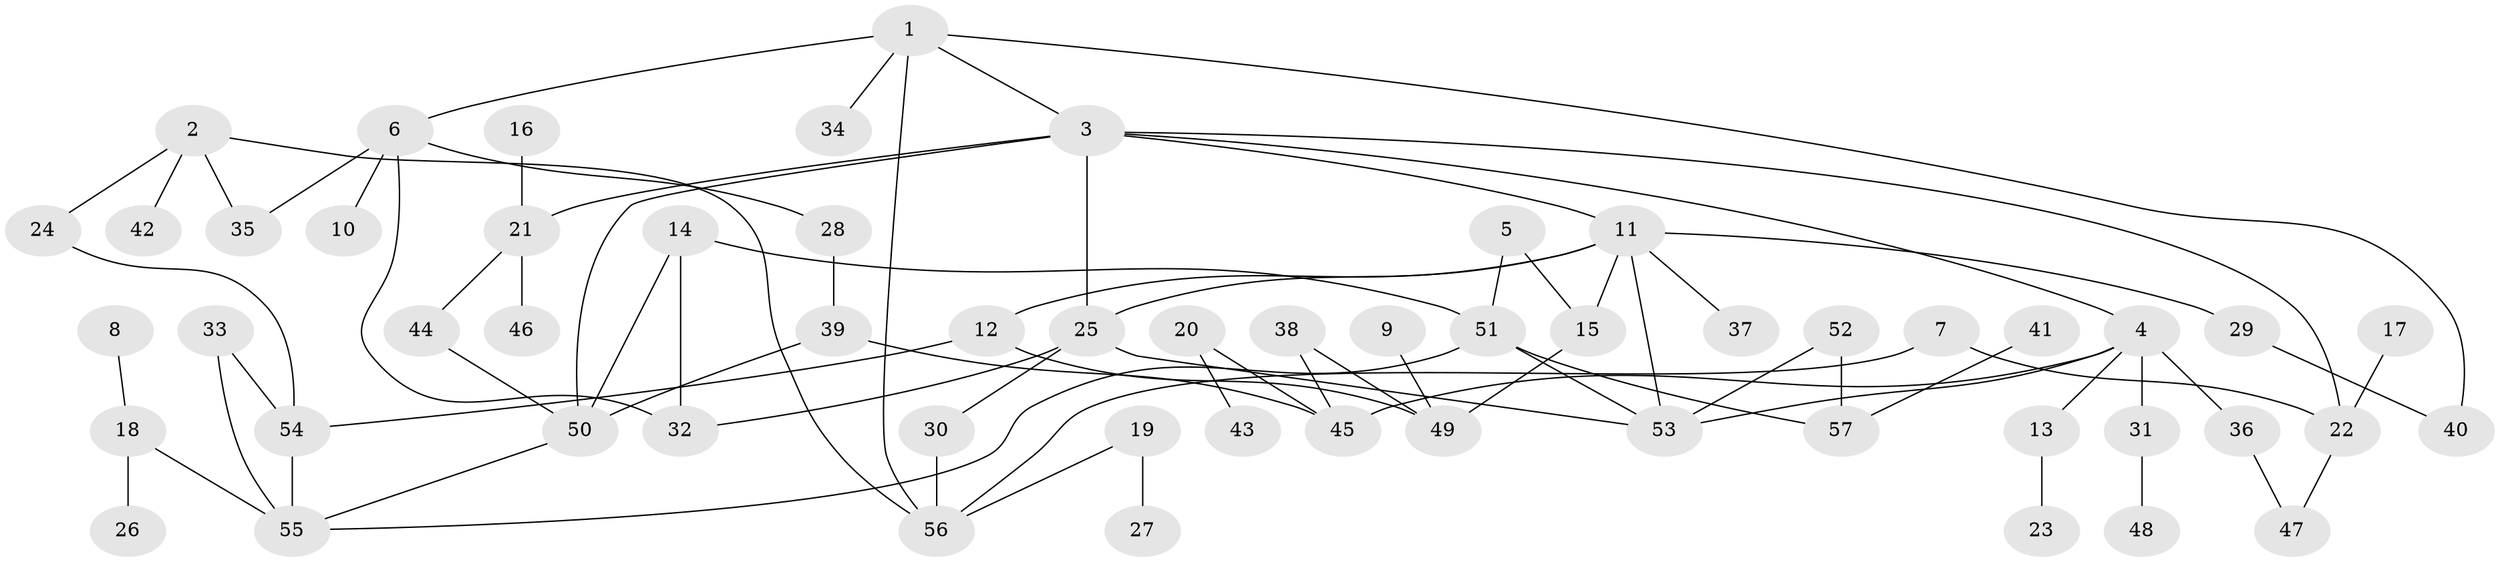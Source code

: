// original degree distribution, {5: 0.035398230088495575, 6: 0.02654867256637168, 8: 0.017699115044247787, 3: 0.18584070796460178, 2: 0.3274336283185841, 4: 0.09734513274336283, 1: 0.3008849557522124, 7: 0.008849557522123894}
// Generated by graph-tools (version 1.1) at 2025/01/03/09/25 03:01:04]
// undirected, 57 vertices, 78 edges
graph export_dot {
graph [start="1"]
  node [color=gray90,style=filled];
  1;
  2;
  3;
  4;
  5;
  6;
  7;
  8;
  9;
  10;
  11;
  12;
  13;
  14;
  15;
  16;
  17;
  18;
  19;
  20;
  21;
  22;
  23;
  24;
  25;
  26;
  27;
  28;
  29;
  30;
  31;
  32;
  33;
  34;
  35;
  36;
  37;
  38;
  39;
  40;
  41;
  42;
  43;
  44;
  45;
  46;
  47;
  48;
  49;
  50;
  51;
  52;
  53;
  54;
  55;
  56;
  57;
  1 -- 3 [weight=1.0];
  1 -- 6 [weight=1.0];
  1 -- 34 [weight=1.0];
  1 -- 40 [weight=1.0];
  1 -- 56 [weight=1.0];
  2 -- 24 [weight=1.0];
  2 -- 35 [weight=1.0];
  2 -- 42 [weight=1.0];
  2 -- 56 [weight=1.0];
  3 -- 4 [weight=1.0];
  3 -- 11 [weight=1.0];
  3 -- 21 [weight=1.0];
  3 -- 22 [weight=1.0];
  3 -- 25 [weight=1.0];
  3 -- 50 [weight=1.0];
  4 -- 13 [weight=1.0];
  4 -- 31 [weight=1.0];
  4 -- 36 [weight=1.0];
  4 -- 45 [weight=1.0];
  4 -- 53 [weight=1.0];
  5 -- 15 [weight=1.0];
  5 -- 51 [weight=1.0];
  6 -- 10 [weight=1.0];
  6 -- 28 [weight=1.0];
  6 -- 32 [weight=1.0];
  6 -- 35 [weight=2.0];
  7 -- 22 [weight=1.0];
  7 -- 56 [weight=1.0];
  8 -- 18 [weight=1.0];
  9 -- 49 [weight=1.0];
  11 -- 12 [weight=1.0];
  11 -- 15 [weight=1.0];
  11 -- 25 [weight=1.0];
  11 -- 29 [weight=1.0];
  11 -- 37 [weight=1.0];
  11 -- 53 [weight=2.0];
  12 -- 49 [weight=1.0];
  12 -- 54 [weight=1.0];
  13 -- 23 [weight=1.0];
  14 -- 32 [weight=1.0];
  14 -- 50 [weight=1.0];
  14 -- 51 [weight=2.0];
  15 -- 49 [weight=1.0];
  16 -- 21 [weight=1.0];
  17 -- 22 [weight=2.0];
  18 -- 26 [weight=1.0];
  18 -- 55 [weight=1.0];
  19 -- 27 [weight=1.0];
  19 -- 56 [weight=1.0];
  20 -- 43 [weight=1.0];
  20 -- 45 [weight=1.0];
  21 -- 44 [weight=1.0];
  21 -- 46 [weight=1.0];
  22 -- 47 [weight=1.0];
  24 -- 54 [weight=1.0];
  25 -- 30 [weight=1.0];
  25 -- 32 [weight=1.0];
  25 -- 53 [weight=1.0];
  28 -- 39 [weight=1.0];
  29 -- 40 [weight=1.0];
  30 -- 56 [weight=1.0];
  31 -- 48 [weight=1.0];
  33 -- 54 [weight=1.0];
  33 -- 55 [weight=1.0];
  36 -- 47 [weight=1.0];
  38 -- 45 [weight=1.0];
  38 -- 49 [weight=1.0];
  39 -- 45 [weight=1.0];
  39 -- 50 [weight=1.0];
  41 -- 57 [weight=1.0];
  44 -- 50 [weight=1.0];
  50 -- 55 [weight=1.0];
  51 -- 53 [weight=1.0];
  51 -- 55 [weight=1.0];
  51 -- 57 [weight=1.0];
  52 -- 53 [weight=1.0];
  52 -- 57 [weight=1.0];
  54 -- 55 [weight=1.0];
}
